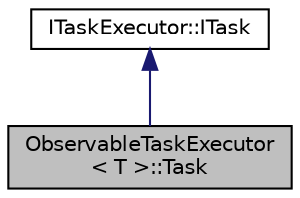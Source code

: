 digraph "ObservableTaskExecutor&lt; T &gt;::Task"
{
 // LATEX_PDF_SIZE
  edge [fontname="Helvetica",fontsize="10",labelfontname="Helvetica",labelfontsize="10"];
  node [fontname="Helvetica",fontsize="10",shape=record];
  Node1 [label="ObservableTaskExecutor\l\< T \>::Task",height=0.2,width=0.4,color="black", fillcolor="grey75", style="filled", fontcolor="black",tooltip=" "];
  Node2 -> Node1 [dir="back",color="midnightblue",fontsize="10",style="solid",fontname="Helvetica"];
  Node2 [label="ITaskExecutor::ITask",height=0.2,width=0.4,color="black", fillcolor="white", style="filled",URL="$struct_i_task_executor_1_1_i_task.html",tooltip=" "];
}
